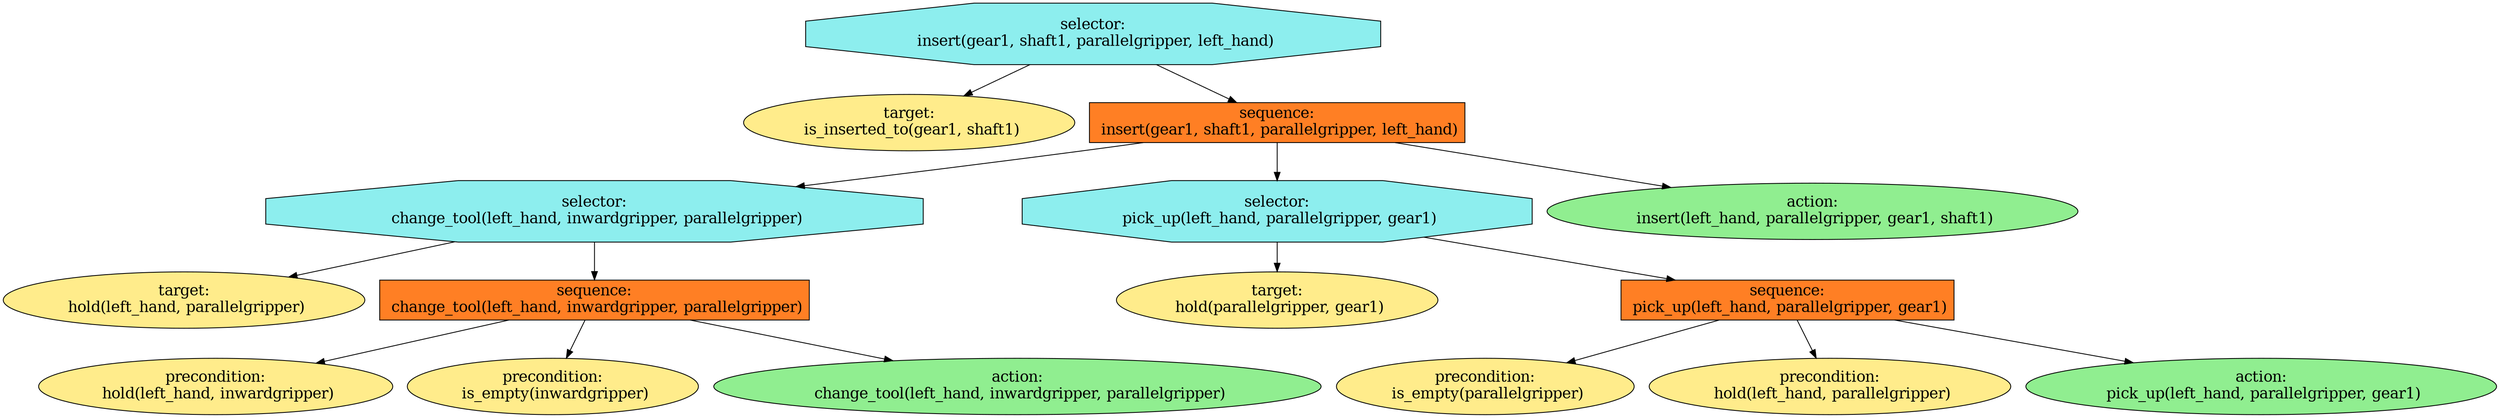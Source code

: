 digraph pastafarianism {
ordering=out;
graph [fontname="times-roman"];
node [fontname="times-roman"];
edge [fontname="times-roman"];
"selector:
 insert(gear1, shaft1, parallelgripper, left_hand)" [fillcolor=darkslategray2, fontcolor=black, fontsize=18, label="selector:
 insert(gear1, shaft1, parallelgripper, left_hand)", shape=octagon, style=filled];
"target:
 is_inserted_to(gear1, shaft1)" [fillcolor=lightgoldenrod1, fontcolor=black, fontsize=18, label="target:
 is_inserted_to(gear1, shaft1)", shape=ellipse, style=filled];
"selector:
 insert(gear1, shaft1, parallelgripper, left_hand)" -> "target:
 is_inserted_to(gear1, shaft1)";
"sequence:
 insert(gear1, shaft1, parallelgripper, left_hand)" [fillcolor=chocolate1, fontcolor=black, fontsize=18, label="sequence:
 insert(gear1, shaft1, parallelgripper, left_hand)", shape=box, style=filled];
"selector:
 insert(gear1, shaft1, parallelgripper, left_hand)" -> "sequence:
 insert(gear1, shaft1, parallelgripper, left_hand)";
"selector:
 change_tool(left_hand, inwardgripper, parallelgripper)" [fillcolor=darkslategray2, fontcolor=black, fontsize=18, label="selector:
 change_tool(left_hand, inwardgripper, parallelgripper)", shape=octagon, style=filled];
"sequence:
 insert(gear1, shaft1, parallelgripper, left_hand)" -> "selector:
 change_tool(left_hand, inwardgripper, parallelgripper)";
"target:
 hold(left_hand, parallelgripper)" [fillcolor=lightgoldenrod1, fontcolor=black, fontsize=18, label="target:
 hold(left_hand, parallelgripper)", shape=ellipse, style=filled];
"selector:
 change_tool(left_hand, inwardgripper, parallelgripper)" -> "target:
 hold(left_hand, parallelgripper)";
"sequence:
 change_tool(left_hand, inwardgripper, parallelgripper)" [fillcolor=chocolate1, fontcolor=black, fontsize=18, label="sequence:
 change_tool(left_hand, inwardgripper, parallelgripper)", shape=box, style=filled];
"selector:
 change_tool(left_hand, inwardgripper, parallelgripper)" -> "sequence:
 change_tool(left_hand, inwardgripper, parallelgripper)";
"precondition:
 hold(left_hand, inwardgripper)" [fillcolor=lightgoldenrod1, fontcolor=black, fontsize=18, label="precondition:
 hold(left_hand, inwardgripper)", shape=ellipse, style=filled];
"sequence:
 change_tool(left_hand, inwardgripper, parallelgripper)" -> "precondition:
 hold(left_hand, inwardgripper)";
"precondition:
 is_empty(inwardgripper)" [fillcolor=lightgoldenrod1, fontcolor=black, fontsize=18, label="precondition:
 is_empty(inwardgripper)", shape=ellipse, style=filled];
"sequence:
 change_tool(left_hand, inwardgripper, parallelgripper)" -> "precondition:
 is_empty(inwardgripper)";
"action:
 change_tool(left_hand, inwardgripper, parallelgripper)" [fillcolor=lightgreen, fontcolor=black, fontsize=18, label="action:
 change_tool(left_hand, inwardgripper, parallelgripper)", shape=ellipse, style=filled];
"sequence:
 change_tool(left_hand, inwardgripper, parallelgripper)" -> "action:
 change_tool(left_hand, inwardgripper, parallelgripper)";
"selector:
 pick_up(left_hand, parallelgripper, gear1)" [fillcolor=darkslategray2, fontcolor=black, fontsize=18, label="selector:
 pick_up(left_hand, parallelgripper, gear1)", shape=octagon, style=filled];
"sequence:
 insert(gear1, shaft1, parallelgripper, left_hand)" -> "selector:
 pick_up(left_hand, parallelgripper, gear1)";
"target:
 hold(parallelgripper, gear1)" [fillcolor=lightgoldenrod1, fontcolor=black, fontsize=18, label="target:
 hold(parallelgripper, gear1)", shape=ellipse, style=filled];
"selector:
 pick_up(left_hand, parallelgripper, gear1)" -> "target:
 hold(parallelgripper, gear1)";
"sequence:
 pick_up(left_hand, parallelgripper, gear1)" [fillcolor=chocolate1, fontcolor=black, fontsize=18, label="sequence:
 pick_up(left_hand, parallelgripper, gear1)", shape=box, style=filled];
"selector:
 pick_up(left_hand, parallelgripper, gear1)" -> "sequence:
 pick_up(left_hand, parallelgripper, gear1)";
"precondition:
 is_empty(parallelgripper)" [fillcolor=lightgoldenrod1, fontcolor=black, fontsize=18, label="precondition:
 is_empty(parallelgripper)", shape=ellipse, style=filled];
"sequence:
 pick_up(left_hand, parallelgripper, gear1)" -> "precondition:
 is_empty(parallelgripper)";
"precondition:
 hold(left_hand, parallelgripper)" [fillcolor=lightgoldenrod1, fontcolor=black, fontsize=18, label="precondition:
 hold(left_hand, parallelgripper)", shape=ellipse, style=filled];
"sequence:
 pick_up(left_hand, parallelgripper, gear1)" -> "precondition:
 hold(left_hand, parallelgripper)";
"action:
 pick_up(left_hand, parallelgripper, gear1)" [fillcolor=lightgreen, fontcolor=black, fontsize=18, label="action:
 pick_up(left_hand, parallelgripper, gear1)", shape=ellipse, style=filled];
"sequence:
 pick_up(left_hand, parallelgripper, gear1)" -> "action:
 pick_up(left_hand, parallelgripper, gear1)";
"action:
 insert(left_hand, parallelgripper, gear1, shaft1)" [fillcolor=lightgreen, fontcolor=black, fontsize=18, label="action:
 insert(left_hand, parallelgripper, gear1, shaft1)", shape=ellipse, style=filled];
"sequence:
 insert(gear1, shaft1, parallelgripper, left_hand)" -> "action:
 insert(left_hand, parallelgripper, gear1, shaft1)";
}
